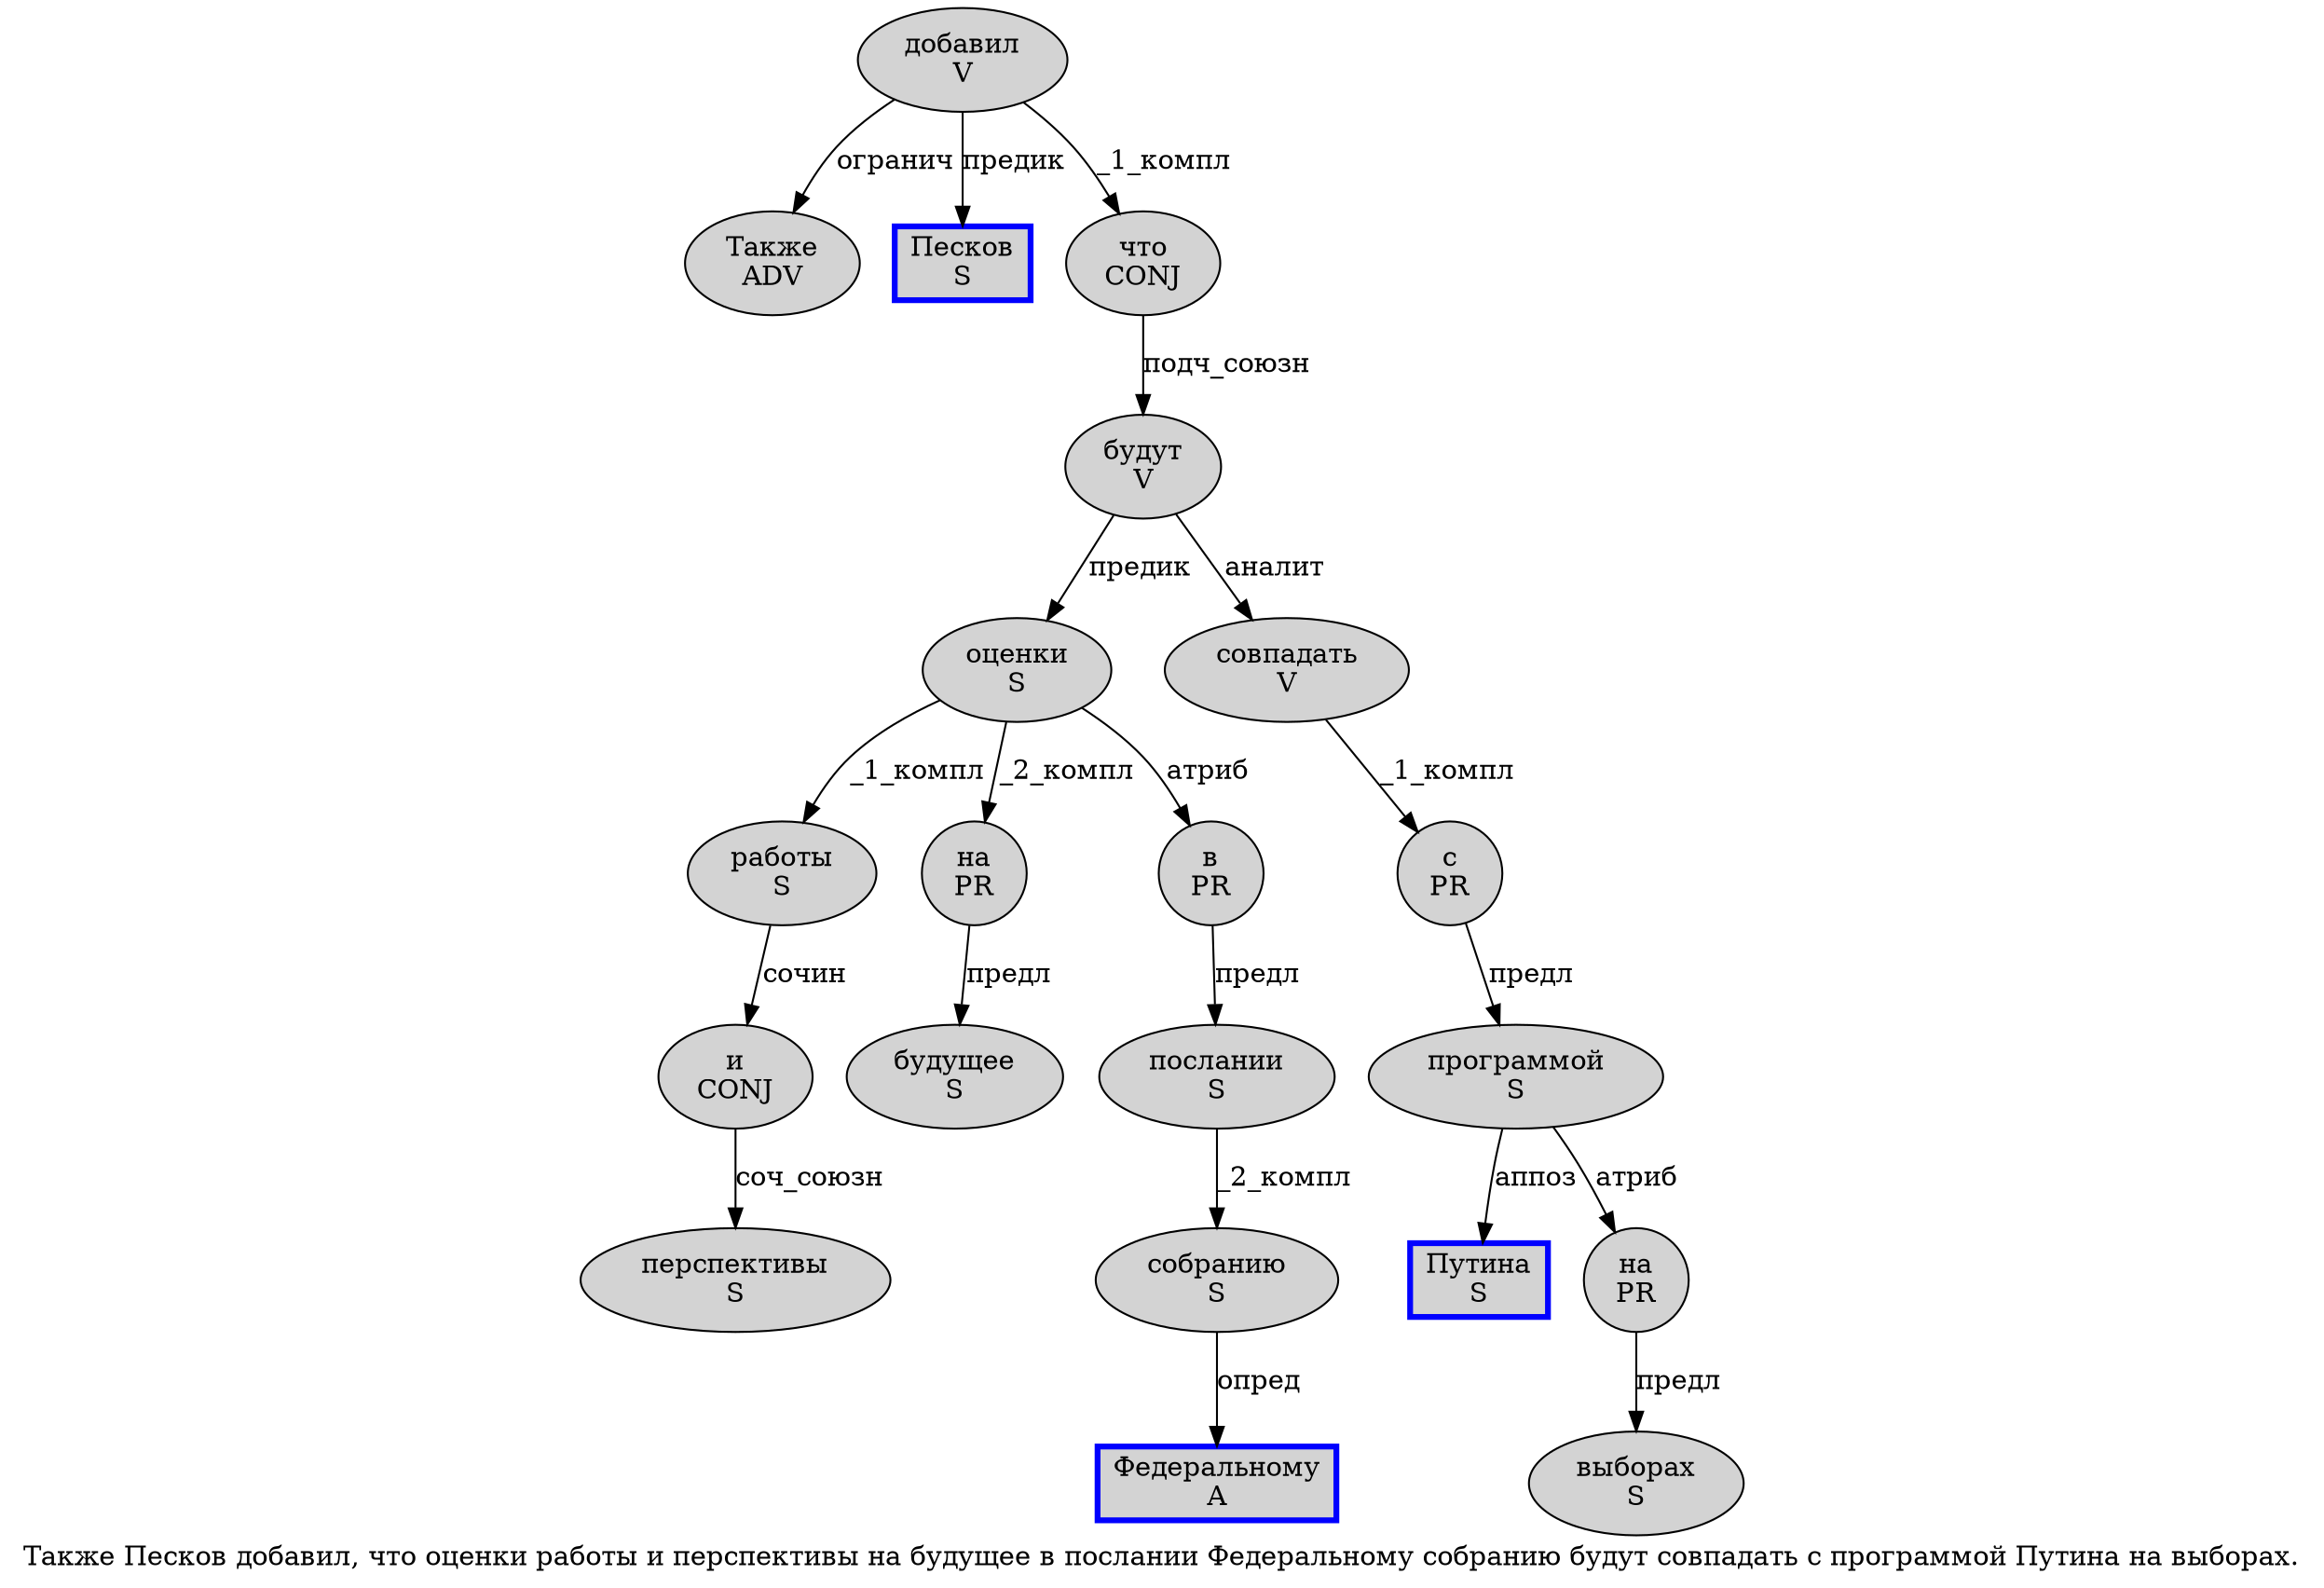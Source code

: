 digraph SENTENCE_1157 {
	graph [label="Также Песков добавил, что оценки работы и перспективы на будущее в послании Федеральному собранию будут совпадать с программой Путина на выборах."]
	node [style=filled]
		0 [label="Также
ADV" color="" fillcolor=lightgray penwidth=1 shape=ellipse]
		1 [label="Песков
S" color=blue fillcolor=lightgray penwidth=3 shape=box]
		2 [label="добавил
V" color="" fillcolor=lightgray penwidth=1 shape=ellipse]
		4 [label="что
CONJ" color="" fillcolor=lightgray penwidth=1 shape=ellipse]
		5 [label="оценки
S" color="" fillcolor=lightgray penwidth=1 shape=ellipse]
		6 [label="работы
S" color="" fillcolor=lightgray penwidth=1 shape=ellipse]
		7 [label="и
CONJ" color="" fillcolor=lightgray penwidth=1 shape=ellipse]
		8 [label="перспективы
S" color="" fillcolor=lightgray penwidth=1 shape=ellipse]
		9 [label="на
PR" color="" fillcolor=lightgray penwidth=1 shape=ellipse]
		10 [label="будущее
S" color="" fillcolor=lightgray penwidth=1 shape=ellipse]
		11 [label="в
PR" color="" fillcolor=lightgray penwidth=1 shape=ellipse]
		12 [label="послании
S" color="" fillcolor=lightgray penwidth=1 shape=ellipse]
		13 [label="Федеральному
A" color=blue fillcolor=lightgray penwidth=3 shape=box]
		14 [label="собранию
S" color="" fillcolor=lightgray penwidth=1 shape=ellipse]
		15 [label="будут
V" color="" fillcolor=lightgray penwidth=1 shape=ellipse]
		16 [label="совпадать
V" color="" fillcolor=lightgray penwidth=1 shape=ellipse]
		17 [label="с
PR" color="" fillcolor=lightgray penwidth=1 shape=ellipse]
		18 [label="программой
S" color="" fillcolor=lightgray penwidth=1 shape=ellipse]
		19 [label="Путина
S" color=blue fillcolor=lightgray penwidth=3 shape=box]
		20 [label="на
PR" color="" fillcolor=lightgray penwidth=1 shape=ellipse]
		21 [label="выборах
S" color="" fillcolor=lightgray penwidth=1 shape=ellipse]
			18 -> 19 [label="аппоз"]
			18 -> 20 [label="атриб"]
			9 -> 10 [label="предл"]
			20 -> 21 [label="предл"]
			7 -> 8 [label="соч_союзн"]
			14 -> 13 [label="опред"]
			12 -> 14 [label="_2_компл"]
			16 -> 17 [label="_1_компл"]
			2 -> 0 [label="огранич"]
			2 -> 1 [label="предик"]
			2 -> 4 [label="_1_компл"]
			5 -> 6 [label="_1_компл"]
			5 -> 9 [label="_2_компл"]
			5 -> 11 [label="атриб"]
			15 -> 5 [label="предик"]
			15 -> 16 [label="аналит"]
			6 -> 7 [label="сочин"]
			4 -> 15 [label="подч_союзн"]
			17 -> 18 [label="предл"]
			11 -> 12 [label="предл"]
}